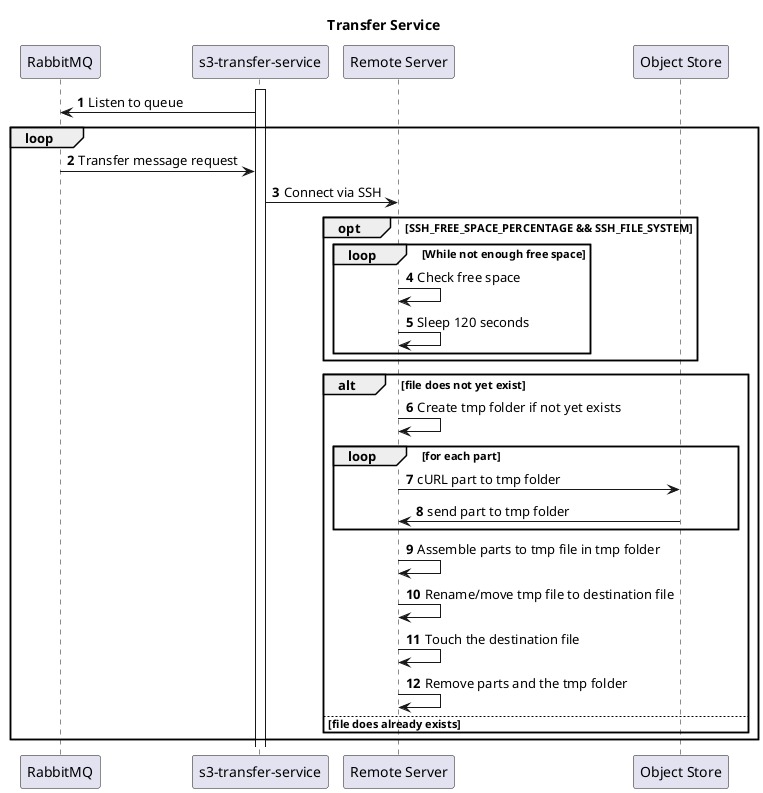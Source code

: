 @startuml transfer-service

autonumber

title Transfer Service

participant rabbit as "RabbitMQ"
participant sts as "s3-transfer-service"
participant tra as "Remote Server"
participant os as "Object Store"

activate sts
sts -> rabbit: Listen to queue
loop
    rabbit -> sts: Transfer message request
    sts -> tra: Connect via SSH
    opt SSH_FREE_SPACE_PERCENTAGE && SSH_FILE_SYSTEM
        loop While not enough free space
            tra -> tra: Check free space
            tra -> tra: Sleep 120 seconds
        end
    end
    alt file does not yet exist
        tra -> tra: Create tmp folder if not yet exists
        loop for each part
        tra -> os: cURL part to tmp folder
        os -> tra: send part to tmp folder
        end
        tra -> tra: Assemble parts to tmp file in tmp folder
        tra -> tra: Rename/move tmp file to destination file
        tra -> tra: Touch the destination file
        tra -> tra: Remove parts and the tmp folder
    else file does already exists
    end
end

@enduml
